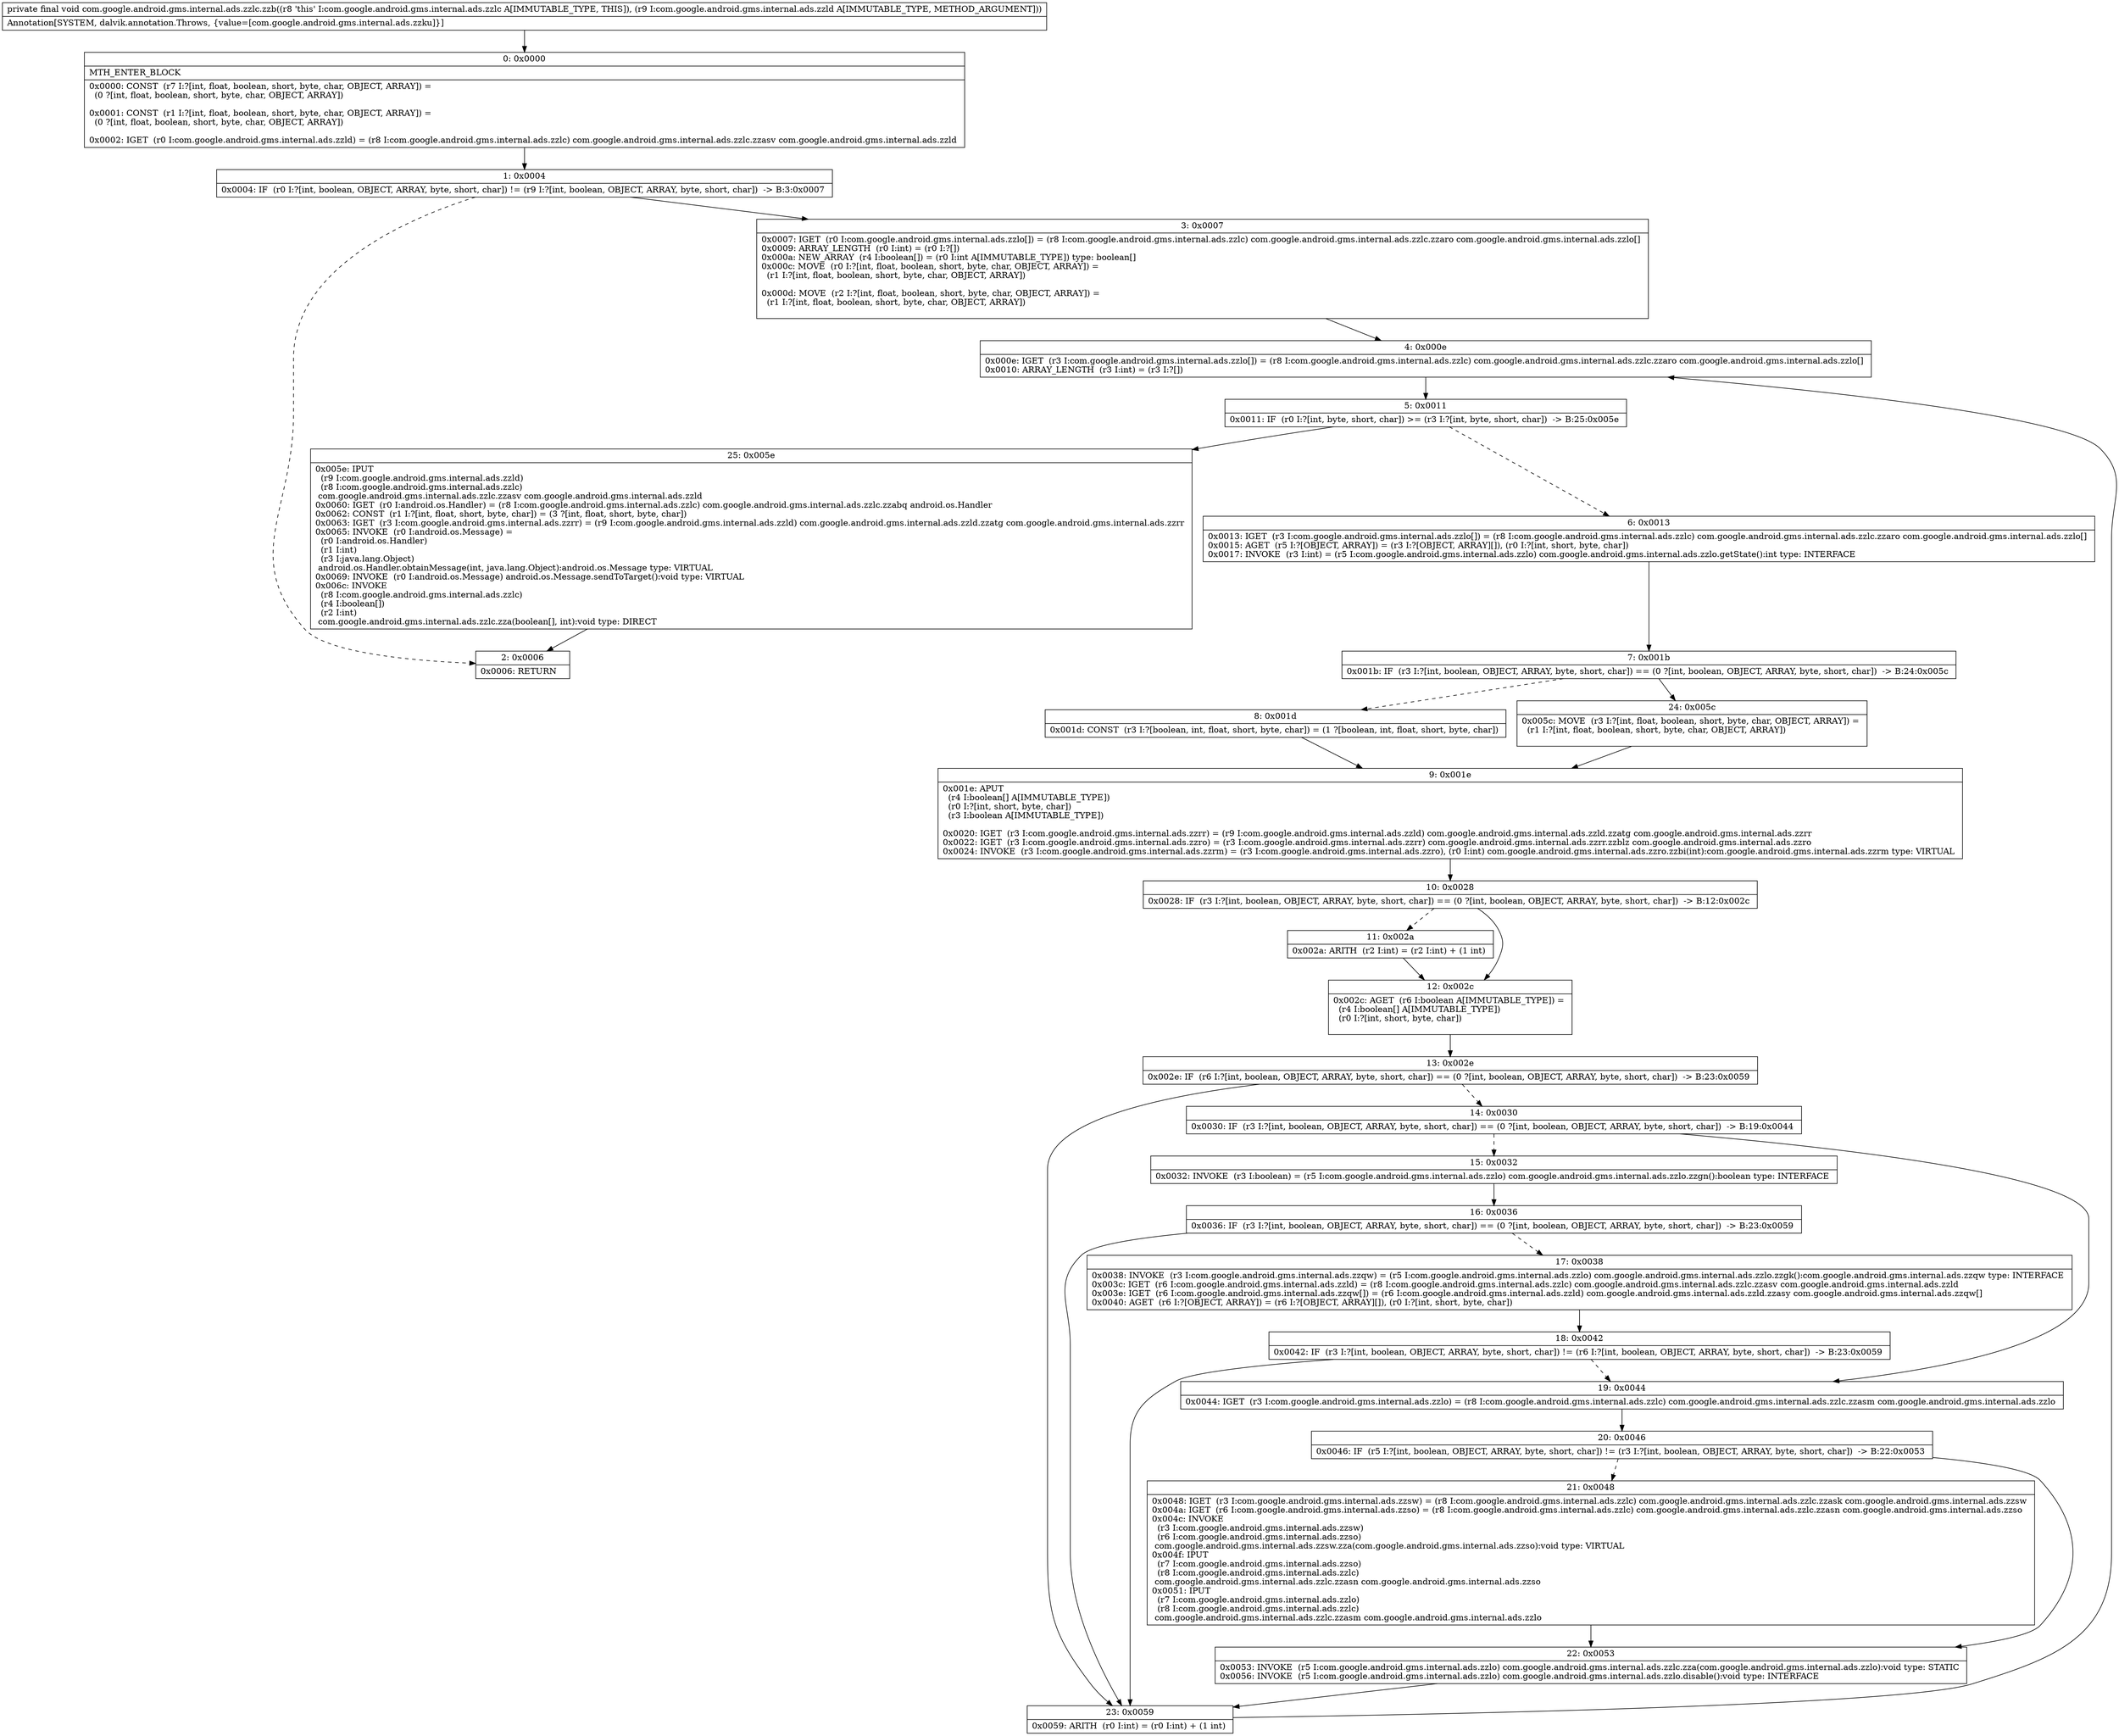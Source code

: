 digraph "CFG forcom.google.android.gms.internal.ads.zzlc.zzb(Lcom\/google\/android\/gms\/internal\/ads\/zzld;)V" {
Node_0 [shape=record,label="{0\:\ 0x0000|MTH_ENTER_BLOCK\l|0x0000: CONST  (r7 I:?[int, float, boolean, short, byte, char, OBJECT, ARRAY]) = \l  (0 ?[int, float, boolean, short, byte, char, OBJECT, ARRAY])\l \l0x0001: CONST  (r1 I:?[int, float, boolean, short, byte, char, OBJECT, ARRAY]) = \l  (0 ?[int, float, boolean, short, byte, char, OBJECT, ARRAY])\l \l0x0002: IGET  (r0 I:com.google.android.gms.internal.ads.zzld) = (r8 I:com.google.android.gms.internal.ads.zzlc) com.google.android.gms.internal.ads.zzlc.zzasv com.google.android.gms.internal.ads.zzld \l}"];
Node_1 [shape=record,label="{1\:\ 0x0004|0x0004: IF  (r0 I:?[int, boolean, OBJECT, ARRAY, byte, short, char]) != (r9 I:?[int, boolean, OBJECT, ARRAY, byte, short, char])  \-\> B:3:0x0007 \l}"];
Node_2 [shape=record,label="{2\:\ 0x0006|0x0006: RETURN   \l}"];
Node_3 [shape=record,label="{3\:\ 0x0007|0x0007: IGET  (r0 I:com.google.android.gms.internal.ads.zzlo[]) = (r8 I:com.google.android.gms.internal.ads.zzlc) com.google.android.gms.internal.ads.zzlc.zzaro com.google.android.gms.internal.ads.zzlo[] \l0x0009: ARRAY_LENGTH  (r0 I:int) = (r0 I:?[]) \l0x000a: NEW_ARRAY  (r4 I:boolean[]) = (r0 I:int A[IMMUTABLE_TYPE]) type: boolean[] \l0x000c: MOVE  (r0 I:?[int, float, boolean, short, byte, char, OBJECT, ARRAY]) = \l  (r1 I:?[int, float, boolean, short, byte, char, OBJECT, ARRAY])\l \l0x000d: MOVE  (r2 I:?[int, float, boolean, short, byte, char, OBJECT, ARRAY]) = \l  (r1 I:?[int, float, boolean, short, byte, char, OBJECT, ARRAY])\l \l}"];
Node_4 [shape=record,label="{4\:\ 0x000e|0x000e: IGET  (r3 I:com.google.android.gms.internal.ads.zzlo[]) = (r8 I:com.google.android.gms.internal.ads.zzlc) com.google.android.gms.internal.ads.zzlc.zzaro com.google.android.gms.internal.ads.zzlo[] \l0x0010: ARRAY_LENGTH  (r3 I:int) = (r3 I:?[]) \l}"];
Node_5 [shape=record,label="{5\:\ 0x0011|0x0011: IF  (r0 I:?[int, byte, short, char]) \>= (r3 I:?[int, byte, short, char])  \-\> B:25:0x005e \l}"];
Node_6 [shape=record,label="{6\:\ 0x0013|0x0013: IGET  (r3 I:com.google.android.gms.internal.ads.zzlo[]) = (r8 I:com.google.android.gms.internal.ads.zzlc) com.google.android.gms.internal.ads.zzlc.zzaro com.google.android.gms.internal.ads.zzlo[] \l0x0015: AGET  (r5 I:?[OBJECT, ARRAY]) = (r3 I:?[OBJECT, ARRAY][]), (r0 I:?[int, short, byte, char]) \l0x0017: INVOKE  (r3 I:int) = (r5 I:com.google.android.gms.internal.ads.zzlo) com.google.android.gms.internal.ads.zzlo.getState():int type: INTERFACE \l}"];
Node_7 [shape=record,label="{7\:\ 0x001b|0x001b: IF  (r3 I:?[int, boolean, OBJECT, ARRAY, byte, short, char]) == (0 ?[int, boolean, OBJECT, ARRAY, byte, short, char])  \-\> B:24:0x005c \l}"];
Node_8 [shape=record,label="{8\:\ 0x001d|0x001d: CONST  (r3 I:?[boolean, int, float, short, byte, char]) = (1 ?[boolean, int, float, short, byte, char]) \l}"];
Node_9 [shape=record,label="{9\:\ 0x001e|0x001e: APUT  \l  (r4 I:boolean[] A[IMMUTABLE_TYPE])\l  (r0 I:?[int, short, byte, char])\l  (r3 I:boolean A[IMMUTABLE_TYPE])\l \l0x0020: IGET  (r3 I:com.google.android.gms.internal.ads.zzrr) = (r9 I:com.google.android.gms.internal.ads.zzld) com.google.android.gms.internal.ads.zzld.zzatg com.google.android.gms.internal.ads.zzrr \l0x0022: IGET  (r3 I:com.google.android.gms.internal.ads.zzro) = (r3 I:com.google.android.gms.internal.ads.zzrr) com.google.android.gms.internal.ads.zzrr.zzblz com.google.android.gms.internal.ads.zzro \l0x0024: INVOKE  (r3 I:com.google.android.gms.internal.ads.zzrm) = (r3 I:com.google.android.gms.internal.ads.zzro), (r0 I:int) com.google.android.gms.internal.ads.zzro.zzbi(int):com.google.android.gms.internal.ads.zzrm type: VIRTUAL \l}"];
Node_10 [shape=record,label="{10\:\ 0x0028|0x0028: IF  (r3 I:?[int, boolean, OBJECT, ARRAY, byte, short, char]) == (0 ?[int, boolean, OBJECT, ARRAY, byte, short, char])  \-\> B:12:0x002c \l}"];
Node_11 [shape=record,label="{11\:\ 0x002a|0x002a: ARITH  (r2 I:int) = (r2 I:int) + (1 int) \l}"];
Node_12 [shape=record,label="{12\:\ 0x002c|0x002c: AGET  (r6 I:boolean A[IMMUTABLE_TYPE]) = \l  (r4 I:boolean[] A[IMMUTABLE_TYPE])\l  (r0 I:?[int, short, byte, char])\l \l}"];
Node_13 [shape=record,label="{13\:\ 0x002e|0x002e: IF  (r6 I:?[int, boolean, OBJECT, ARRAY, byte, short, char]) == (0 ?[int, boolean, OBJECT, ARRAY, byte, short, char])  \-\> B:23:0x0059 \l}"];
Node_14 [shape=record,label="{14\:\ 0x0030|0x0030: IF  (r3 I:?[int, boolean, OBJECT, ARRAY, byte, short, char]) == (0 ?[int, boolean, OBJECT, ARRAY, byte, short, char])  \-\> B:19:0x0044 \l}"];
Node_15 [shape=record,label="{15\:\ 0x0032|0x0032: INVOKE  (r3 I:boolean) = (r5 I:com.google.android.gms.internal.ads.zzlo) com.google.android.gms.internal.ads.zzlo.zzgn():boolean type: INTERFACE \l}"];
Node_16 [shape=record,label="{16\:\ 0x0036|0x0036: IF  (r3 I:?[int, boolean, OBJECT, ARRAY, byte, short, char]) == (0 ?[int, boolean, OBJECT, ARRAY, byte, short, char])  \-\> B:23:0x0059 \l}"];
Node_17 [shape=record,label="{17\:\ 0x0038|0x0038: INVOKE  (r3 I:com.google.android.gms.internal.ads.zzqw) = (r5 I:com.google.android.gms.internal.ads.zzlo) com.google.android.gms.internal.ads.zzlo.zzgk():com.google.android.gms.internal.ads.zzqw type: INTERFACE \l0x003c: IGET  (r6 I:com.google.android.gms.internal.ads.zzld) = (r8 I:com.google.android.gms.internal.ads.zzlc) com.google.android.gms.internal.ads.zzlc.zzasv com.google.android.gms.internal.ads.zzld \l0x003e: IGET  (r6 I:com.google.android.gms.internal.ads.zzqw[]) = (r6 I:com.google.android.gms.internal.ads.zzld) com.google.android.gms.internal.ads.zzld.zzasy com.google.android.gms.internal.ads.zzqw[] \l0x0040: AGET  (r6 I:?[OBJECT, ARRAY]) = (r6 I:?[OBJECT, ARRAY][]), (r0 I:?[int, short, byte, char]) \l}"];
Node_18 [shape=record,label="{18\:\ 0x0042|0x0042: IF  (r3 I:?[int, boolean, OBJECT, ARRAY, byte, short, char]) != (r6 I:?[int, boolean, OBJECT, ARRAY, byte, short, char])  \-\> B:23:0x0059 \l}"];
Node_19 [shape=record,label="{19\:\ 0x0044|0x0044: IGET  (r3 I:com.google.android.gms.internal.ads.zzlo) = (r8 I:com.google.android.gms.internal.ads.zzlc) com.google.android.gms.internal.ads.zzlc.zzasm com.google.android.gms.internal.ads.zzlo \l}"];
Node_20 [shape=record,label="{20\:\ 0x0046|0x0046: IF  (r5 I:?[int, boolean, OBJECT, ARRAY, byte, short, char]) != (r3 I:?[int, boolean, OBJECT, ARRAY, byte, short, char])  \-\> B:22:0x0053 \l}"];
Node_21 [shape=record,label="{21\:\ 0x0048|0x0048: IGET  (r3 I:com.google.android.gms.internal.ads.zzsw) = (r8 I:com.google.android.gms.internal.ads.zzlc) com.google.android.gms.internal.ads.zzlc.zzask com.google.android.gms.internal.ads.zzsw \l0x004a: IGET  (r6 I:com.google.android.gms.internal.ads.zzso) = (r8 I:com.google.android.gms.internal.ads.zzlc) com.google.android.gms.internal.ads.zzlc.zzasn com.google.android.gms.internal.ads.zzso \l0x004c: INVOKE  \l  (r3 I:com.google.android.gms.internal.ads.zzsw)\l  (r6 I:com.google.android.gms.internal.ads.zzso)\l com.google.android.gms.internal.ads.zzsw.zza(com.google.android.gms.internal.ads.zzso):void type: VIRTUAL \l0x004f: IPUT  \l  (r7 I:com.google.android.gms.internal.ads.zzso)\l  (r8 I:com.google.android.gms.internal.ads.zzlc)\l com.google.android.gms.internal.ads.zzlc.zzasn com.google.android.gms.internal.ads.zzso \l0x0051: IPUT  \l  (r7 I:com.google.android.gms.internal.ads.zzlo)\l  (r8 I:com.google.android.gms.internal.ads.zzlc)\l com.google.android.gms.internal.ads.zzlc.zzasm com.google.android.gms.internal.ads.zzlo \l}"];
Node_22 [shape=record,label="{22\:\ 0x0053|0x0053: INVOKE  (r5 I:com.google.android.gms.internal.ads.zzlo) com.google.android.gms.internal.ads.zzlc.zza(com.google.android.gms.internal.ads.zzlo):void type: STATIC \l0x0056: INVOKE  (r5 I:com.google.android.gms.internal.ads.zzlo) com.google.android.gms.internal.ads.zzlo.disable():void type: INTERFACE \l}"];
Node_23 [shape=record,label="{23\:\ 0x0059|0x0059: ARITH  (r0 I:int) = (r0 I:int) + (1 int) \l}"];
Node_24 [shape=record,label="{24\:\ 0x005c|0x005c: MOVE  (r3 I:?[int, float, boolean, short, byte, char, OBJECT, ARRAY]) = \l  (r1 I:?[int, float, boolean, short, byte, char, OBJECT, ARRAY])\l \l}"];
Node_25 [shape=record,label="{25\:\ 0x005e|0x005e: IPUT  \l  (r9 I:com.google.android.gms.internal.ads.zzld)\l  (r8 I:com.google.android.gms.internal.ads.zzlc)\l com.google.android.gms.internal.ads.zzlc.zzasv com.google.android.gms.internal.ads.zzld \l0x0060: IGET  (r0 I:android.os.Handler) = (r8 I:com.google.android.gms.internal.ads.zzlc) com.google.android.gms.internal.ads.zzlc.zzabq android.os.Handler \l0x0062: CONST  (r1 I:?[int, float, short, byte, char]) = (3 ?[int, float, short, byte, char]) \l0x0063: IGET  (r3 I:com.google.android.gms.internal.ads.zzrr) = (r9 I:com.google.android.gms.internal.ads.zzld) com.google.android.gms.internal.ads.zzld.zzatg com.google.android.gms.internal.ads.zzrr \l0x0065: INVOKE  (r0 I:android.os.Message) = \l  (r0 I:android.os.Handler)\l  (r1 I:int)\l  (r3 I:java.lang.Object)\l android.os.Handler.obtainMessage(int, java.lang.Object):android.os.Message type: VIRTUAL \l0x0069: INVOKE  (r0 I:android.os.Message) android.os.Message.sendToTarget():void type: VIRTUAL \l0x006c: INVOKE  \l  (r8 I:com.google.android.gms.internal.ads.zzlc)\l  (r4 I:boolean[])\l  (r2 I:int)\l com.google.android.gms.internal.ads.zzlc.zza(boolean[], int):void type: DIRECT \l}"];
MethodNode[shape=record,label="{private final void com.google.android.gms.internal.ads.zzlc.zzb((r8 'this' I:com.google.android.gms.internal.ads.zzlc A[IMMUTABLE_TYPE, THIS]), (r9 I:com.google.android.gms.internal.ads.zzld A[IMMUTABLE_TYPE, METHOD_ARGUMENT]))  | Annotation[SYSTEM, dalvik.annotation.Throws, \{value=[com.google.android.gms.internal.ads.zzku]\}]\l}"];
MethodNode -> Node_0;
Node_0 -> Node_1;
Node_1 -> Node_2[style=dashed];
Node_1 -> Node_3;
Node_3 -> Node_4;
Node_4 -> Node_5;
Node_5 -> Node_6[style=dashed];
Node_5 -> Node_25;
Node_6 -> Node_7;
Node_7 -> Node_8[style=dashed];
Node_7 -> Node_24;
Node_8 -> Node_9;
Node_9 -> Node_10;
Node_10 -> Node_11[style=dashed];
Node_10 -> Node_12;
Node_11 -> Node_12;
Node_12 -> Node_13;
Node_13 -> Node_14[style=dashed];
Node_13 -> Node_23;
Node_14 -> Node_15[style=dashed];
Node_14 -> Node_19;
Node_15 -> Node_16;
Node_16 -> Node_17[style=dashed];
Node_16 -> Node_23;
Node_17 -> Node_18;
Node_18 -> Node_19[style=dashed];
Node_18 -> Node_23;
Node_19 -> Node_20;
Node_20 -> Node_21[style=dashed];
Node_20 -> Node_22;
Node_21 -> Node_22;
Node_22 -> Node_23;
Node_23 -> Node_4;
Node_24 -> Node_9;
Node_25 -> Node_2;
}

